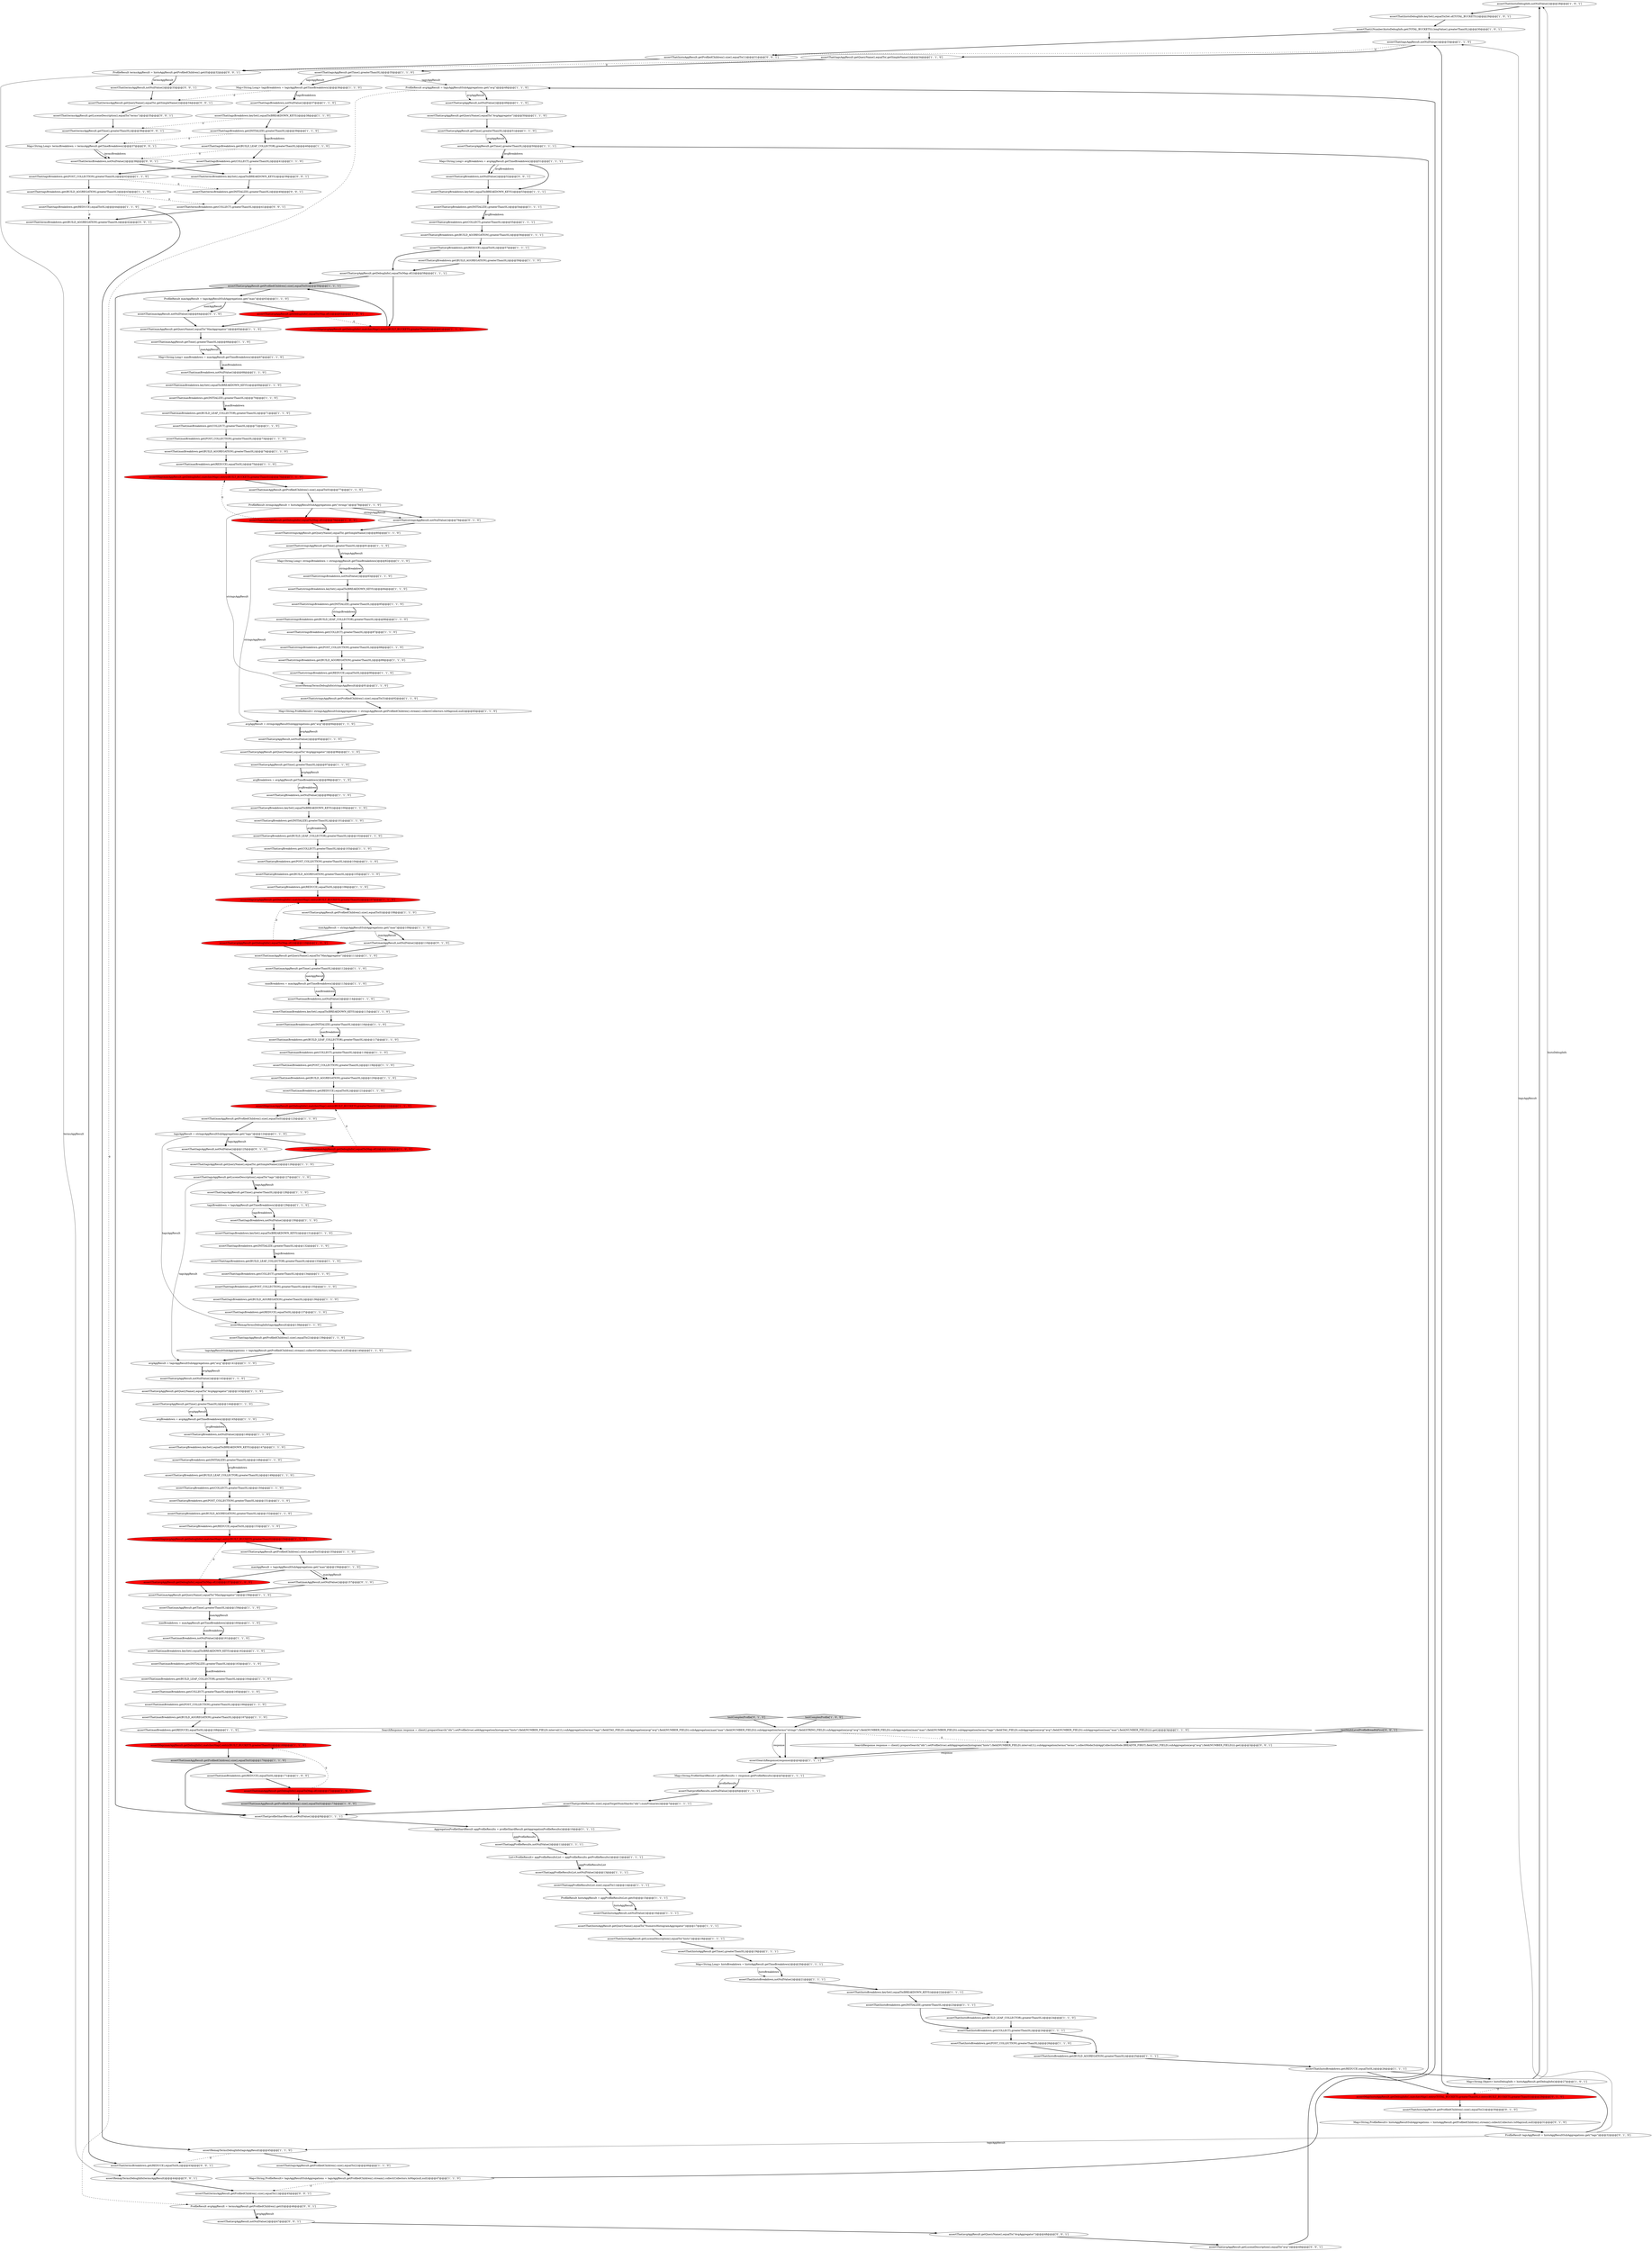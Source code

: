 digraph {
74 [style = filled, label = "assertThat(histoDebugInfo,notNullValue())@@@28@@@['1', '0', '1']", fillcolor = white, shape = ellipse image = "AAA0AAABBB1BBB"];
190 [style = filled, label = "assertThat(termsBreakdown.get(COLLECT),greaterThan(0L))@@@41@@@['0', '0', '1']", fillcolor = white, shape = ellipse image = "AAA0AAABBB3BBB"];
179 [style = filled, label = "assertThat(stringsAggResult,notNullValue())@@@79@@@['0', '1', '0']", fillcolor = white, shape = ellipse image = "AAA0AAABBB2BBB"];
167 [style = filled, label = "assertThat(maxBreakdown.keySet(),equalTo(BREAKDOWN_KEYS))@@@115@@@['1', '1', '0']", fillcolor = white, shape = ellipse image = "AAA0AAABBB1BBB"];
46 [style = filled, label = "assertThat(avgBreakdown.get(BUILD_LEAF_COLLECTOR),greaterThan(0L))@@@102@@@['1', '1', '0']", fillcolor = white, shape = ellipse image = "AAA0AAABBB1BBB"];
41 [style = filled, label = "assertThat(tagsBreakdown.get(REDUCE),equalTo(0L))@@@44@@@['1', '1', '0']", fillcolor = white, shape = ellipse image = "AAA0AAABBB1BBB"];
201 [style = filled, label = "assertThat(avgAggResult,notNullValue())@@@47@@@['0', '0', '1']", fillcolor = white, shape = ellipse image = "AAA0AAABBB3BBB"];
134 [style = filled, label = "assertThat(avgAggResult.getQueryName(),equalTo(\"AvgAggregator\"))@@@96@@@['1', '1', '0']", fillcolor = white, shape = ellipse image = "AAA0AAABBB1BBB"];
144 [style = filled, label = "assertThat(profileResults,notNullValue())@@@6@@@['1', '1', '1']", fillcolor = white, shape = ellipse image = "AAA0AAABBB1BBB"];
80 [style = filled, label = "assertThat(maxBreakdown.get(BUILD_AGGREGATION),greaterThan(0L))@@@167@@@['1', '1', '0']", fillcolor = white, shape = ellipse image = "AAA0AAABBB1BBB"];
118 [style = filled, label = "assertThat(avgBreakdown.get(BUILD_LEAF_COLLECTOR),greaterThan(0L))@@@149@@@['1', '1', '0']", fillcolor = white, shape = ellipse image = "AAA0AAABBB1BBB"];
19 [style = filled, label = "assertThat(avgBreakdown.keySet(),equalTo(BREAKDOWN_KEYS))@@@147@@@['1', '1', '0']", fillcolor = white, shape = ellipse image = "AAA0AAABBB1BBB"];
104 [style = filled, label = "assertThat(avgAggResult.getDebugInfo(),equalTo(Map.of()))@@@157@@@['1', '0', '0']", fillcolor = red, shape = ellipse image = "AAA1AAABBB1BBB"];
189 [style = filled, label = "Map<String,Long> termsBreakdown = termsAggResult.getTimeBreakdown()@@@37@@@['0', '0', '1']", fillcolor = white, shape = ellipse image = "AAA0AAABBB3BBB"];
81 [style = filled, label = "assertThat(avgBreakdown.get(POST_COLLECTION),greaterThan(0L))@@@151@@@['1', '1', '0']", fillcolor = white, shape = ellipse image = "AAA0AAABBB1BBB"];
21 [style = filled, label = "assertThat(profileShardResult,notNullValue())@@@9@@@['1', '1', '1']", fillcolor = white, shape = ellipse image = "AAA0AAABBB1BBB"];
63 [style = filled, label = "assertMap(avgAggResult.getDebugInfo(),matchesMap().entry(BUILT_BUCKETS,greaterThan(0)))@@@107@@@['1', '1', '0']", fillcolor = red, shape = ellipse image = "AAA1AAABBB1BBB"];
145 [style = filled, label = "assertThat(maxAggResult.getDebugInfo(),equalTo(Map.of()))@@@125@@@['1', '0', '0']", fillcolor = red, shape = ellipse image = "AAA1AAABBB1BBB"];
159 [style = filled, label = "assertThat(profileResults.size(),equalTo(getNumShards(\"idx\").numPrimaries))@@@7@@@['1', '1', '1']", fillcolor = white, shape = ellipse image = "AAA0AAABBB1BBB"];
8 [style = filled, label = "assertThat(maxAggResult.getTime(),greaterThan(0L))@@@112@@@['1', '1', '0']", fillcolor = white, shape = ellipse image = "AAA0AAABBB1BBB"];
163 [style = filled, label = "maxBreakdown = maxAggResult.getTimeBreakdown()@@@113@@@['1', '1', '0']", fillcolor = white, shape = ellipse image = "AAA0AAABBB1BBB"];
180 [style = filled, label = "testComplexProfile['0', '1', '0']", fillcolor = lightgray, shape = diamond image = "AAA0AAABBB2BBB"];
48 [style = filled, label = "assertThat(histoBreakdown.get(REDUCE),equalTo(0L))@@@26@@@['1', '1', '1']", fillcolor = white, shape = ellipse image = "AAA0AAABBB1BBB"];
95 [style = filled, label = "avgAggResult = tagsAggResultSubAggregations.get(\"avg\")@@@141@@@['1', '1', '0']", fillcolor = white, shape = ellipse image = "AAA0AAABBB1BBB"];
53 [style = filled, label = "assertThat(maxBreakdown,notNullValue())@@@68@@@['1', '1', '0']", fillcolor = white, shape = ellipse image = "AAA0AAABBB1BBB"];
194 [style = filled, label = "assertThat(termsAggResult,notNullValue())@@@33@@@['0', '0', '1']", fillcolor = white, shape = ellipse image = "AAA0AAABBB3BBB"];
100 [style = filled, label = "assertThat(histoBreakdown.get(BUILD_LEAF_COLLECTOR),greaterThan(0L))@@@24@@@['1', '1', '0']", fillcolor = white, shape = ellipse image = "AAA0AAABBB1BBB"];
56 [style = filled, label = "assertThat(avgAggResult.getDebugInfo(),equalTo(Map.of()))@@@64@@@['1', '0', '0']", fillcolor = red, shape = ellipse image = "AAA1AAABBB1BBB"];
156 [style = filled, label = "assertThat(tagsBreakdown.keySet(),equalTo(BREAKDOWN_KEYS))@@@131@@@['1', '1', '0']", fillcolor = white, shape = ellipse image = "AAA0AAABBB1BBB"];
16 [style = filled, label = "assertThat(maxBreakdown.get(INITIALIZE),greaterThan(0L))@@@163@@@['1', '1', '0']", fillcolor = white, shape = ellipse image = "AAA0AAABBB1BBB"];
127 [style = filled, label = "assertThat(stringsBreakdown.get(BUILD_LEAF_COLLECTOR),greaterThan(0L))@@@86@@@['1', '1', '0']", fillcolor = white, shape = ellipse image = "AAA0AAABBB1BBB"];
57 [style = filled, label = "assertThat(tagsBreakdown.get(BUILD_LEAF_COLLECTOR),greaterThan(0L))@@@40@@@['1', '1', '0']", fillcolor = white, shape = ellipse image = "AAA0AAABBB1BBB"];
153 [style = filled, label = "assertThat(avgBreakdown.get(REDUCE),equalTo(0L))@@@153@@@['1', '1', '0']", fillcolor = white, shape = ellipse image = "AAA0AAABBB1BBB"];
90 [style = filled, label = "assertThat(avgBreakdown.get(BUILD_AGGREGATION),greaterThan(0L))@@@152@@@['1', '1', '0']", fillcolor = white, shape = ellipse image = "AAA0AAABBB1BBB"];
31 [style = filled, label = "assertThat(tagsBreakdown.get(BUILD_LEAF_COLLECTOR),greaterThan(0L))@@@133@@@['1', '1', '0']", fillcolor = white, shape = ellipse image = "AAA0AAABBB1BBB"];
115 [style = filled, label = "assertThat(tagsAggResult.getProfiledChildren().size(),equalTo(2))@@@139@@@['1', '1', '0']", fillcolor = white, shape = ellipse image = "AAA0AAABBB1BBB"];
141 [style = filled, label = "assertThat(maxAggResult.getProfiledChildren().size(),equalTo(0))@@@123@@@['1', '1', '0']", fillcolor = white, shape = ellipse image = "AAA0AAABBB1BBB"];
162 [style = filled, label = "SearchResponse response = client().prepareSearch(\"idx\").setProfile(true).addAggregation(histogram(\"histo\").field(NUMBER_FIELD).interval(1L).subAggregation(terms(\"tags\").field(TAG_FIELD).subAggregation(avg(\"avg\").field(NUMBER_FIELD)).subAggregation(max(\"max\").field(NUMBER_FIELD))).subAggregation(terms(\"strings\").field(STRING_FIELD).subAggregation(avg(\"avg\").field(NUMBER_FIELD)).subAggregation(max(\"max\").field(NUMBER_FIELD)).subAggregation(terms(\"tags\").field(TAG_FIELD).subAggregation(avg(\"avg\").field(NUMBER_FIELD)).subAggregation(max(\"max\").field(NUMBER_FIELD))))).get()@@@3@@@['1', '1', '0']", fillcolor = white, shape = ellipse image = "AAA0AAABBB1BBB"];
128 [style = filled, label = "ProfileResult histoAggResult = aggProfileResultsList.get(0)@@@15@@@['1', '1', '1']", fillcolor = white, shape = ellipse image = "AAA0AAABBB1BBB"];
108 [style = filled, label = "assertThat(histoBreakdown.get(BUILD_AGGREGATION),greaterThan(0L))@@@25@@@['1', '1', '1']", fillcolor = white, shape = ellipse image = "AAA0AAABBB1BBB"];
76 [style = filled, label = "assertThat(maxBreakdown.keySet(),equalTo(BREAKDOWN_KEYS))@@@162@@@['1', '1', '0']", fillcolor = white, shape = ellipse image = "AAA0AAABBB1BBB"];
138 [style = filled, label = "assertThat(maxBreakdown.get(INITIALIZE),greaterThan(0L))@@@70@@@['1', '1', '0']", fillcolor = white, shape = ellipse image = "AAA0AAABBB1BBB"];
169 [style = filled, label = "Map<String,Long> stringsBreakdown = stringsAggResult.getTimeBreakdown()@@@82@@@['1', '1', '0']", fillcolor = white, shape = ellipse image = "AAA0AAABBB1BBB"];
67 [style = filled, label = "assertThat(stringsBreakdown.keySet(),equalTo(BREAKDOWN_KEYS))@@@84@@@['1', '1', '0']", fillcolor = white, shape = ellipse image = "AAA0AAABBB1BBB"];
89 [style = filled, label = "ProfileResult avgAggResult = tagsAggResultSubAggregations.get(\"avg\")@@@48@@@['1', '1', '0']", fillcolor = white, shape = ellipse image = "AAA0AAABBB1BBB"];
177 [style = filled, label = "assertThat(tagsAggResult,notNullValue())@@@125@@@['0', '1', '0']", fillcolor = white, shape = ellipse image = "AAA0AAABBB2BBB"];
13 [style = filled, label = "Map<String,Object> histoDebugInfo = histoAggResult.getDebugInfo()@@@27@@@['1', '0', '1']", fillcolor = white, shape = ellipse image = "AAA0AAABBB1BBB"];
5 [style = filled, label = "assertThat(histoBreakdown.keySet(),equalTo(BREAKDOWN_KEYS))@@@22@@@['1', '1', '1']", fillcolor = white, shape = ellipse image = "AAA0AAABBB1BBB"];
72 [style = filled, label = "Map<String,Long> histoBreakdown = histoAggResult.getTimeBreakdown()@@@20@@@['1', '1', '1']", fillcolor = white, shape = ellipse image = "AAA0AAABBB1BBB"];
148 [style = filled, label = "assertThat(tagsBreakdown.get(POST_COLLECTION),greaterThan(0L))@@@42@@@['1', '1', '0']", fillcolor = white, shape = ellipse image = "AAA0AAABBB1BBB"];
84 [style = filled, label = "assertThat(avgBreakdown.get(REDUCE),equalTo(0L))@@@106@@@['1', '1', '0']", fillcolor = white, shape = ellipse image = "AAA0AAABBB1BBB"];
0 [style = filled, label = "assertThat(maxAggResult.getProfiledChildren().size(),equalTo(0))@@@77@@@['1', '1', '0']", fillcolor = white, shape = ellipse image = "AAA0AAABBB1BBB"];
29 [style = filled, label = "assertMap(maxAggResult.getDebugInfo(),matchesMap().entry(BUILT_BUCKETS,greaterThan(0)))@@@122@@@['1', '1', '0']", fillcolor = red, shape = ellipse image = "AAA1AAABBB1BBB"];
15 [style = filled, label = "assertThat(tagsBreakdown.get(POST_COLLECTION),greaterThan(0L))@@@135@@@['1', '1', '0']", fillcolor = white, shape = ellipse image = "AAA0AAABBB1BBB"];
196 [style = filled, label = "assertThat(termsBreakdown.get(INITIALIZE),greaterThan(0L))@@@40@@@['0', '0', '1']", fillcolor = white, shape = ellipse image = "AAA0AAABBB3BBB"];
158 [style = filled, label = "assertThat(maxBreakdown.get(BUILD_LEAF_COLLECTOR),greaterThan(0L))@@@117@@@['1', '1', '0']", fillcolor = white, shape = ellipse image = "AAA0AAABBB1BBB"];
121 [style = filled, label = "assertThat(avgAggResult,notNullValue())@@@49@@@['1', '1', '0']", fillcolor = white, shape = ellipse image = "AAA0AAABBB1BBB"];
182 [style = filled, label = "assertThat(termsAggResult.getQueryName(),equalTo(.getSimpleName()))@@@34@@@['0', '0', '1']", fillcolor = white, shape = ellipse image = "AAA0AAABBB3BBB"];
17 [style = filled, label = "Map<String,ProfileResult> tagsAggResultSubAggregations = tagsAggResult.getProfiledChildren().stream().collect(Collectors.toMap(null,null))@@@47@@@['1', '1', '0']", fillcolor = white, shape = ellipse image = "AAA0AAABBB1BBB"];
18 [style = filled, label = "assertThat(tagsBreakdown.get(REDUCE),equalTo(0L))@@@137@@@['1', '1', '0']", fillcolor = white, shape = ellipse image = "AAA0AAABBB1BBB"];
34 [style = filled, label = "assertThat(tagsAggResult.getTime(),greaterThan(0L))@@@35@@@['1', '1', '0']", fillcolor = white, shape = ellipse image = "AAA0AAABBB1BBB"];
112 [style = filled, label = "assertThat(avgAggResult.getProfiledChildren().size(),equalTo(0))@@@155@@@['1', '1', '0']", fillcolor = white, shape = ellipse image = "AAA0AAABBB1BBB"];
142 [style = filled, label = "assertThat(histoAggResult,notNullValue())@@@16@@@['1', '1', '1']", fillcolor = white, shape = ellipse image = "AAA0AAABBB1BBB"];
161 [style = filled, label = "assertThat(maxBreakdown.get(REDUCE),equalTo(0L))@@@121@@@['1', '1', '0']", fillcolor = white, shape = ellipse image = "AAA0AAABBB1BBB"];
119 [style = filled, label = "assertThat(avgAggResult,notNullValue())@@@142@@@['1', '1', '0']", fillcolor = white, shape = ellipse image = "AAA0AAABBB1BBB"];
22 [style = filled, label = "assertThat(avgBreakdown,notNullValue())@@@146@@@['1', '1', '0']", fillcolor = white, shape = ellipse image = "AAA0AAABBB1BBB"];
88 [style = filled, label = "assertThat(histoAggResult.getQueryName(),equalTo(\"NumericHistogramAggregator\"))@@@17@@@['1', '1', '1']", fillcolor = white, shape = ellipse image = "AAA0AAABBB1BBB"];
39 [style = filled, label = "Map<String,Long> avgBreakdown = avgAggResult.getTimeBreakdown()@@@51@@@['1', '1', '1']", fillcolor = white, shape = ellipse image = "AAA0AAABBB1BBB"];
91 [style = filled, label = "assertThat(aggProfileResultsList,notNullValue())@@@13@@@['1', '1', '1']", fillcolor = white, shape = ellipse image = "AAA0AAABBB1BBB"];
129 [style = filled, label = "assertThat(tagsAggResult.getQueryName(),equalTo(.getSimpleName()))@@@126@@@['1', '1', '0']", fillcolor = white, shape = ellipse image = "AAA0AAABBB1BBB"];
132 [style = filled, label = "AggregationProfileShardResult aggProfileResults = profileShardResult.getAggregationProfileResults()@@@10@@@['1', '1', '1']", fillcolor = white, shape = ellipse image = "AAA0AAABBB1BBB"];
45 [style = filled, label = "assertThat(avgAggResult.getQueryName(),equalTo(\"AvgAggregator\"))@@@50@@@['1', '1', '0']", fillcolor = white, shape = ellipse image = "AAA0AAABBB1BBB"];
44 [style = filled, label = "assertThat(maxBreakdown,notNullValue())@@@161@@@['1', '1', '0']", fillcolor = white, shape = ellipse image = "AAA0AAABBB1BBB"];
165 [style = filled, label = "assertThat(maxBreakdown.get(POST_COLLECTION),greaterThan(0L))@@@166@@@['1', '1', '0']", fillcolor = white, shape = ellipse image = "AAA0AAABBB1BBB"];
98 [style = filled, label = "assertThat(stringsBreakdown.get(COLLECT),greaterThan(0L))@@@87@@@['1', '1', '0']", fillcolor = white, shape = ellipse image = "AAA0AAABBB1BBB"];
86 [style = filled, label = "assertThat(maxBreakdown,notNullValue())@@@114@@@['1', '1', '0']", fillcolor = white, shape = ellipse image = "AAA0AAABBB1BBB"];
69 [style = filled, label = "assertThat(maxBreakdown.get(COLLECT),greaterThan(0L))@@@118@@@['1', '1', '0']", fillcolor = white, shape = ellipse image = "AAA0AAABBB1BBB"];
75 [style = filled, label = "assertThat(maxBreakdown.keySet(),equalTo(BREAKDOWN_KEYS))@@@69@@@['1', '1', '0']", fillcolor = white, shape = ellipse image = "AAA0AAABBB1BBB"];
58 [style = filled, label = "ProfileResult stringsAggResult = histoAggResultSubAggregations.get(\"strings\")@@@78@@@['1', '1', '0']", fillcolor = white, shape = ellipse image = "AAA0AAABBB1BBB"];
110 [style = filled, label = "assertThat(avgBreakdown.get(COLLECT),greaterThan(0L))@@@55@@@['1', '1', '1']", fillcolor = white, shape = ellipse image = "AAA0AAABBB1BBB"];
157 [style = filled, label = "assertThat(stringsBreakdown,notNullValue())@@@83@@@['1', '1', '0']", fillcolor = white, shape = ellipse image = "AAA0AAABBB1BBB"];
12 [style = filled, label = "assertThat(maxBreakdown.get(INITIALIZE),greaterThan(0L))@@@116@@@['1', '1', '0']", fillcolor = white, shape = ellipse image = "AAA0AAABBB1BBB"];
14 [style = filled, label = "assertThat(avgAggResult.getProfiledChildren().size(),equalTo(0))@@@59@@@['1', '1', '1']", fillcolor = lightgray, shape = ellipse image = "AAA0AAABBB1BBB"];
107 [style = filled, label = "assertThat(tagsBreakdown,notNullValue())@@@37@@@['1', '1', '0']", fillcolor = white, shape = ellipse image = "AAA0AAABBB1BBB"];
96 [style = filled, label = "assertThat(avgAggResult.getTime(),greaterThan(0L))@@@144@@@['1', '1', '0']", fillcolor = white, shape = ellipse image = "AAA0AAABBB1BBB"];
170 [style = filled, label = "assertThat(avgBreakdown.get(INITIALIZE),greaterThan(0L))@@@148@@@['1', '1', '0']", fillcolor = white, shape = ellipse image = "AAA0AAABBB1BBB"];
126 [style = filled, label = "assertMap(maxAggResult.getDebugInfo(),matchesMap().entry(BUILT_BUCKETS,greaterThan(0)))@@@76@@@['1', '1', '0']", fillcolor = red, shape = ellipse image = "AAA1AAABBB1BBB"];
137 [style = filled, label = "assertThat(tagsBreakdown.get(COLLECT),greaterThan(0L))@@@41@@@['1', '1', '0']", fillcolor = white, shape = ellipse image = "AAA0AAABBB1BBB"];
181 [style = filled, label = "assertThat(avgBreakdown,notNullValue())@@@52@@@['0', '0', '1']", fillcolor = white, shape = ellipse image = "AAA0AAABBB3BBB"];
150 [style = filled, label = "assertThat(maxAggResult.getDebugInfo(),equalTo(Map.of()))@@@79@@@['1', '0', '0']", fillcolor = red, shape = ellipse image = "AAA1AAABBB1BBB"];
188 [style = filled, label = "assertThat(termsBreakdown.get(BUILD_AGGREGATION),greaterThan(0L))@@@42@@@['0', '0', '1']", fillcolor = white, shape = ellipse image = "AAA0AAABBB3BBB"];
60 [style = filled, label = "assertThat(aggProfileResults,notNullValue())@@@11@@@['1', '1', '1']", fillcolor = white, shape = ellipse image = "AAA0AAABBB1BBB"];
131 [style = filled, label = "assertThat(stringsAggResult.getQueryName(),equalTo(.getSimpleName()))@@@80@@@['1', '1', '0']", fillcolor = white, shape = ellipse image = "AAA0AAABBB1BBB"];
178 [style = filled, label = "assertMap(histoAggResult.getDebugInfo(),matchesMap().entry(TOTAL_BUCKETS,greaterThan(0L)).entry(BUILT_BUCKETS,greaterThan(0)))@@@29@@@['0', '1', '0']", fillcolor = red, shape = ellipse image = "AAA1AAABBB2BBB"];
40 [style = filled, label = "avgBreakdown = avgAggResult.getTimeBreakdown()@@@98@@@['1', '1', '0']", fillcolor = white, shape = ellipse image = "AAA0AAABBB1BBB"];
183 [style = filled, label = "assertThat(termsAggResult.getTime(),greaterThan(0L))@@@36@@@['0', '0', '1']", fillcolor = white, shape = ellipse image = "AAA0AAABBB3BBB"];
187 [style = filled, label = "assertThat(avgAggResult.getQueryName(),equalTo(\"AvgAggregator\"))@@@48@@@['0', '0', '1']", fillcolor = white, shape = ellipse image = "AAA0AAABBB3BBB"];
173 [style = filled, label = "ProfileResult tagsAggResult = histoAggResultSubAggregations.get(\"tags\")@@@32@@@['0', '1', '0']", fillcolor = white, shape = ellipse image = "AAA0AAABBB2BBB"];
55 [style = filled, label = "assertThat(maxBreakdown.get(COLLECT),greaterThan(0L))@@@165@@@['1', '1', '0']", fillcolor = white, shape = ellipse image = "AAA0AAABBB1BBB"];
54 [style = filled, label = "assertThat(maxBreakdown.get(REDUCE),equalTo(0L))@@@168@@@['1', '1', '0']", fillcolor = white, shape = ellipse image = "AAA0AAABBB1BBB"];
149 [style = filled, label = "assertThat(avgBreakdown.get(BUILD_AGGREGATION),greaterThan(0L))@@@59@@@['1', '1', '0']", fillcolor = white, shape = ellipse image = "AAA0AAABBB1BBB"];
35 [style = filled, label = "tagsBreakdown = tagsAggResult.getTimeBreakdown()@@@129@@@['1', '1', '0']", fillcolor = white, shape = ellipse image = "AAA0AAABBB1BBB"];
120 [style = filled, label = "assertThat(avgBreakdown.get(INITIALIZE),greaterThan(0L))@@@54@@@['1', '1', '1']", fillcolor = white, shape = ellipse image = "AAA0AAABBB1BBB"];
49 [style = filled, label = "maxAggResult = stringsAggResultSubAggregations.get(\"max\")@@@109@@@['1', '1', '0']", fillcolor = white, shape = ellipse image = "AAA0AAABBB1BBB"];
61 [style = filled, label = "assertThat(tagsAggResult,notNullValue())@@@33@@@['1', '1', '0']", fillcolor = white, shape = ellipse image = "AAA0AAABBB1BBB"];
82 [style = filled, label = "assertThat(avgBreakdown.keySet(),equalTo(BREAKDOWN_KEYS))@@@100@@@['1', '1', '0']", fillcolor = white, shape = ellipse image = "AAA0AAABBB1BBB"];
135 [style = filled, label = "assertThat(tagsBreakdown.get(INITIALIZE),greaterThan(0L))@@@39@@@['1', '1', '0']", fillcolor = white, shape = ellipse image = "AAA0AAABBB1BBB"];
65 [style = filled, label = "avgBreakdown = avgAggResult.getTimeBreakdown()@@@145@@@['1', '1', '0']", fillcolor = white, shape = ellipse image = "AAA0AAABBB1BBB"];
160 [style = filled, label = "assertThat(tagsBreakdown.get(BUILD_AGGREGATION),greaterThan(0L))@@@136@@@['1', '1', '0']", fillcolor = white, shape = ellipse image = "AAA0AAABBB1BBB"];
7 [style = filled, label = "assertThat(maxAggResult.getProfiledChildren().size(),equalTo(0))@@@173@@@['1', '0', '0']", fillcolor = lightgray, shape = ellipse image = "AAA0AAABBB1BBB"];
114 [style = filled, label = "assertRemapTermsDebugInfo(stringsAggResult)@@@91@@@['1', '1', '0']", fillcolor = white, shape = ellipse image = "AAA0AAABBB1BBB"];
125 [style = filled, label = "ProfileResult maxAggResult = tagsAggResultSubAggregations.get(\"max\")@@@63@@@['1', '1', '0']", fillcolor = white, shape = ellipse image = "AAA0AAABBB1BBB"];
43 [style = filled, label = "assertThat(maxBreakdown.get(BUILD_LEAF_COLLECTOR),greaterThan(0L))@@@71@@@['1', '1', '0']", fillcolor = white, shape = ellipse image = "AAA0AAABBB1BBB"];
94 [style = filled, label = "assertMap(maxAggResult.getDebugInfo(),matchesMap().entry(BUILT_BUCKETS,greaterThan(0)))@@@169@@@['1', '1', '0']", fillcolor = red, shape = ellipse image = "AAA1AAABBB1BBB"];
168 [style = filled, label = "assertThat(tagsAggResult.getLuceneDescription(),equalTo(\"tags\"))@@@127@@@['1', '1', '0']", fillcolor = white, shape = ellipse image = "AAA0AAABBB1BBB"];
198 [style = filled, label = "ProfileResult avgAggResult = termsAggResult.getProfiledChildren().get(0)@@@46@@@['0', '0', '1']", fillcolor = white, shape = ellipse image = "AAA0AAABBB3BBB"];
117 [style = filled, label = "assertThat(histoBreakdown,notNullValue())@@@21@@@['1', '1', '1']", fillcolor = white, shape = ellipse image = "AAA0AAABBB1BBB"];
4 [style = filled, label = "assertThat(aggProfileResultsList.size(),equalTo(1))@@@14@@@['1', '1', '1']", fillcolor = white, shape = ellipse image = "AAA0AAABBB1BBB"];
103 [style = filled, label = "assertThat(maxBreakdown.get(BUILD_AGGREGATION),greaterThan(0L))@@@74@@@['1', '1', '0']", fillcolor = white, shape = ellipse image = "AAA0AAABBB1BBB"];
133 [style = filled, label = "assertThat(maxBreakdown.get(COLLECT),greaterThan(0L))@@@72@@@['1', '1', '0']", fillcolor = white, shape = ellipse image = "AAA0AAABBB1BBB"];
155 [style = filled, label = "assertThat(maxAggResult.getDebugInfo(),equalTo(Map.of()))@@@172@@@['1', '0', '0']", fillcolor = red, shape = ellipse image = "AAA1AAABBB1BBB"];
186 [style = filled, label = "assertThat(termsAggResult.getProfiledChildren().size(),equalTo(1))@@@45@@@['0', '0', '1']", fillcolor = white, shape = ellipse image = "AAA0AAABBB3BBB"];
102 [style = filled, label = "assertThat(tagsAggResult.getQueryName(),equalTo(.getSimpleName()))@@@34@@@['1', '1', '0']", fillcolor = white, shape = ellipse image = "AAA0AAABBB1BBB"];
105 [style = filled, label = "assertThat(stringsAggResult.getProfiledChildren().size(),equalTo(3))@@@92@@@['1', '1', '0']", fillcolor = white, shape = ellipse image = "AAA0AAABBB1BBB"];
32 [style = filled, label = "assertThat(maxBreakdown.get(REDUCE),equalTo(0L))@@@171@@@['1', '0', '0']", fillcolor = white, shape = ellipse image = "AAA0AAABBB1BBB"];
171 [style = filled, label = "assertThat(maxAggResult,notNullValue())@@@64@@@['0', '1', '0']", fillcolor = white, shape = ellipse image = "AAA0AAABBB2BBB"];
184 [style = filled, label = "assertRemapTermsDebugInfo(termsAggResult)@@@44@@@['0', '0', '1']", fillcolor = white, shape = ellipse image = "AAA0AAABBB3BBB"];
175 [style = filled, label = "Map<String,ProfileResult> histoAggResultSubAggregations = histoAggResult.getProfiledChildren().stream().collect(Collectors.toMap(null,null))@@@31@@@['0', '1', '0']", fillcolor = white, shape = ellipse image = "AAA0AAABBB2BBB"];
166 [style = filled, label = "maxBreakdown = maxAggResult.getTimeBreakdown()@@@160@@@['1', '1', '0']", fillcolor = white, shape = ellipse image = "AAA0AAABBB1BBB"];
2 [style = filled, label = "assertThat(stringsBreakdown.get(BUILD_AGGREGATION),greaterThan(0L))@@@89@@@['1', '1', '0']", fillcolor = white, shape = ellipse image = "AAA0AAABBB1BBB"];
51 [style = filled, label = "assertThat(stringsBreakdown.get(INITIALIZE),greaterThan(0L))@@@85@@@['1', '1', '0']", fillcolor = white, shape = ellipse image = "AAA0AAABBB1BBB"];
116 [style = filled, label = "assertThat(maxBreakdown.get(POST_COLLECTION),greaterThan(0L))@@@119@@@['1', '1', '0']", fillcolor = white, shape = ellipse image = "AAA0AAABBB1BBB"];
185 [style = filled, label = "assertThat(termsBreakdown,notNullValue())@@@38@@@['0', '0', '1']", fillcolor = white, shape = ellipse image = "AAA0AAABBB3BBB"];
106 [style = filled, label = "assertThat(avgBreakdown.get(INITIALIZE),greaterThan(0L))@@@101@@@['1', '1', '0']", fillcolor = white, shape = ellipse image = "AAA0AAABBB1BBB"];
146 [style = filled, label = "assertThat(avgAggResult.getQueryName(),equalTo(\"AvgAggregator\"))@@@143@@@['1', '1', '0']", fillcolor = white, shape = ellipse image = "AAA0AAABBB1BBB"];
62 [style = filled, label = "tagsAggResult = stringsAggResultSubAggregations.get(\"tags\")@@@124@@@['1', '1', '0']", fillcolor = white, shape = ellipse image = "AAA0AAABBB1BBB"];
70 [style = filled, label = "maxAggResult = tagsAggResultSubAggregations.get(\"max\")@@@156@@@['1', '1', '0']", fillcolor = white, shape = ellipse image = "AAA0AAABBB1BBB"];
99 [style = filled, label = "tagsAggResultSubAggregations = tagsAggResult.getProfiledChildren().stream().collect(Collectors.toMap(null,null))@@@140@@@['1', '1', '0']", fillcolor = white, shape = ellipse image = "AAA0AAABBB1BBB"];
136 [style = filled, label = "assertThat(((Number)histoDebugInfo.get(TOTAL_BUCKETS)).longValue(),greaterThan(0L))@@@30@@@['1', '0', '1']", fillcolor = white, shape = ellipse image = "AAA0AAABBB1BBB"];
164 [style = filled, label = "assertThat(histoAggResult.getLuceneDescription(),equalTo(\"histo\"))@@@18@@@['1', '1', '1']", fillcolor = white, shape = ellipse image = "AAA0AAABBB1BBB"];
68 [style = filled, label = "assertThat(stringsBreakdown.get(REDUCE),equalTo(0L))@@@90@@@['1', '1', '0']", fillcolor = white, shape = ellipse image = "AAA0AAABBB1BBB"];
1 [style = filled, label = "assertThat(avgAggResult.getDebugInfo(),equalTo(Map.of()))@@@58@@@['1', '1', '1']", fillcolor = white, shape = ellipse image = "AAA0AAABBB1BBB"];
87 [style = filled, label = "assertThat(maxAggResult.getQueryName(),equalTo(\"MaxAggregator\"))@@@65@@@['1', '1', '0']", fillcolor = white, shape = ellipse image = "AAA0AAABBB1BBB"];
71 [style = filled, label = "assertThat(stringsAggResult.getTime(),greaterThan(0L))@@@81@@@['1', '1', '0']", fillcolor = white, shape = ellipse image = "AAA0AAABBB1BBB"];
143 [style = filled, label = "assertThat(histoAggResult.getTime(),greaterThan(0L))@@@19@@@['1', '1', '1']", fillcolor = white, shape = ellipse image = "AAA0AAABBB1BBB"];
122 [style = filled, label = "assertThat(avgBreakdown.keySet(),equalTo(BREAKDOWN_KEYS))@@@53@@@['1', '1', '1']", fillcolor = white, shape = ellipse image = "AAA0AAABBB1BBB"];
192 [style = filled, label = "SearchResponse response = client().prepareSearch(\"idx\").setProfile(true).addAggregation(histogram(\"histo\").field(NUMBER_FIELD).interval(1L).subAggregation(terms(\"terms\").collectMode(SubAggCollectionMode.BREADTH_FIRST).field(TAG_FIELD).subAggregation(avg(\"avg\").field(NUMBER_FIELD)))).get()@@@3@@@['0', '0', '1']", fillcolor = white, shape = ellipse image = "AAA0AAABBB3BBB"];
30 [style = filled, label = "assertThat(tagsBreakdown.get(BUILD_AGGREGATION),greaterThan(0L))@@@43@@@['1', '1', '0']", fillcolor = white, shape = ellipse image = "AAA0AAABBB1BBB"];
38 [style = filled, label = "assertThat(avgAggResult,notNullValue())@@@95@@@['1', '1', '0']", fillcolor = white, shape = ellipse image = "AAA0AAABBB1BBB"];
101 [style = filled, label = "assertThat(avgBreakdown.get(BUILD_AGGREGATION),greaterThan(0L))@@@56@@@['1', '1', '1']", fillcolor = white, shape = ellipse image = "AAA0AAABBB1BBB"];
191 [style = filled, label = "assertThat(histoAggResult.getProfiledChildren().size(),equalTo(1))@@@31@@@['0', '0', '1']", fillcolor = white, shape = ellipse image = "AAA0AAABBB3BBB"];
11 [style = filled, label = "assertThat(maxBreakdown.get(REDUCE),equalTo(0L))@@@75@@@['1', '1', '0']", fillcolor = white, shape = ellipse image = "AAA0AAABBB1BBB"];
139 [style = filled, label = "assertThat(maxBreakdown.get(BUILD_AGGREGATION),greaterThan(0L))@@@120@@@['1', '1', '0']", fillcolor = white, shape = ellipse image = "AAA0AAABBB1BBB"];
26 [style = filled, label = "assertThat(avgBreakdown.get(COLLECT),greaterThan(0L))@@@103@@@['1', '1', '0']", fillcolor = white, shape = ellipse image = "AAA0AAABBB1BBB"];
97 [style = filled, label = "assertThat(tagsAggResult.getProfiledChildren().size(),equalTo(2))@@@46@@@['1', '1', '0']", fillcolor = white, shape = ellipse image = "AAA0AAABBB1BBB"];
36 [style = filled, label = "assertThat(avgAggResult.getTime(),greaterThan(0L))@@@97@@@['1', '1', '0']", fillcolor = white, shape = ellipse image = "AAA0AAABBB1BBB"];
33 [style = filled, label = "assertThat(avgAggResult.getTime(),greaterThan(0L))@@@51@@@['1', '1', '0']", fillcolor = white, shape = ellipse image = "AAA0AAABBB1BBB"];
52 [style = filled, label = "avgAggResult = stringsAggResultSubAggregations.get(\"avg\")@@@94@@@['1', '1', '0']", fillcolor = white, shape = ellipse image = "AAA0AAABBB1BBB"];
172 [style = filled, label = "assertThat(histoAggResult.getProfiledChildren().size(),equalTo(2))@@@30@@@['0', '1', '0']", fillcolor = white, shape = ellipse image = "AAA0AAABBB2BBB"];
111 [style = filled, label = "assertThat(tagsBreakdown.get(COLLECT),greaterThan(0L))@@@134@@@['1', '1', '0']", fillcolor = white, shape = ellipse image = "AAA0AAABBB1BBB"];
151 [style = filled, label = "assertRemapTermsDebugInfo(tagsAggResult)@@@45@@@['1', '1', '0']", fillcolor = white, shape = ellipse image = "AAA0AAABBB1BBB"];
124 [style = filled, label = "List<ProfileResult> aggProfileResultsList = aggProfileResults.getProfileResults()@@@12@@@['1', '1', '1']", fillcolor = white, shape = ellipse image = "AAA0AAABBB1BBB"];
23 [style = filled, label = "assertThat(maxBreakdown.get(BUILD_LEAF_COLLECTOR),greaterThan(0L))@@@164@@@['1', '1', '0']", fillcolor = white, shape = ellipse image = "AAA0AAABBB1BBB"];
3 [style = filled, label = "assertThat(histoBreakdown.get(POST_COLLECTION),greaterThan(0L))@@@26@@@['1', '1', '0']", fillcolor = white, shape = ellipse image = "AAA0AAABBB1BBB"];
123 [style = filled, label = "assertThat(tagsBreakdown.keySet(),equalTo(BREAKDOWN_KEYS))@@@38@@@['1', '1', '0']", fillcolor = white, shape = ellipse image = "AAA0AAABBB1BBB"];
193 [style = filled, label = "assertThat(termsBreakdown.get(REDUCE),equalTo(0L))@@@43@@@['0', '0', '1']", fillcolor = white, shape = ellipse image = "AAA0AAABBB3BBB"];
59 [style = filled, label = "assertThat(stringsBreakdown.get(POST_COLLECTION),greaterThan(0L))@@@88@@@['1', '1', '0']", fillcolor = white, shape = ellipse image = "AAA0AAABBB1BBB"];
93 [style = filled, label = "assertMap(avgAggResult.getDebugInfo(),matchesMap().entry(BUILT_BUCKETS,greaterThan(0)))@@@61@@@['1', '1', '0']", fillcolor = red, shape = ellipse image = "AAA1AAABBB1BBB"];
50 [style = filled, label = "assertThat(tagsAggResult.getTime(),greaterThan(0L))@@@128@@@['1', '1', '0']", fillcolor = white, shape = ellipse image = "AAA0AAABBB1BBB"];
85 [style = filled, label = "assertThat(avgAggResult.getProfiledChildren().size(),equalTo(0))@@@108@@@['1', '1', '0']", fillcolor = white, shape = ellipse image = "AAA0AAABBB1BBB"];
176 [style = filled, label = "assertThat(maxAggResult,notNullValue())@@@157@@@['0', '1', '0']", fillcolor = white, shape = ellipse image = "AAA0AAABBB2BBB"];
20 [style = filled, label = "assertThat(maxAggResult.getTime(),greaterThan(0L))@@@159@@@['1', '1', '0']", fillcolor = white, shape = ellipse image = "AAA0AAABBB1BBB"];
27 [style = filled, label = "assertThat(avgBreakdown.get(COLLECT),greaterThan(0L))@@@150@@@['1', '1', '0']", fillcolor = white, shape = ellipse image = "AAA0AAABBB1BBB"];
24 [style = filled, label = "assertThat(maxAggResult.getQueryName(),equalTo(\"MaxAggregator\"))@@@111@@@['1', '1', '0']", fillcolor = white, shape = ellipse image = "AAA0AAABBB1BBB"];
78 [style = filled, label = "assertThat(maxAggResult.getQueryName(),equalTo(\"MaxAggregator\"))@@@158@@@['1', '1', '0']", fillcolor = white, shape = ellipse image = "AAA0AAABBB1BBB"];
28 [style = filled, label = "Map<String,Long> maxBreakdown = maxAggResult.getTimeBreakdown()@@@67@@@['1', '1', '0']", fillcolor = white, shape = ellipse image = "AAA0AAABBB1BBB"];
37 [style = filled, label = "assertThat(tagsBreakdown,notNullValue())@@@130@@@['1', '1', '0']", fillcolor = white, shape = ellipse image = "AAA0AAABBB1BBB"];
9 [style = filled, label = "Map<String,ProfileShardResult> profileResults = response.getProfileResults()@@@5@@@['1', '1', '1']", fillcolor = white, shape = ellipse image = "AAA0AAABBB1BBB"];
195 [style = filled, label = "assertThat(termsAggResult.getLuceneDescription(),equalTo(\"terms\"))@@@35@@@['0', '0', '1']", fillcolor = white, shape = ellipse image = "AAA0AAABBB3BBB"];
147 [style = filled, label = "testComplexProfile['1', '0', '0']", fillcolor = lightgray, shape = diamond image = "AAA0AAABBB1BBB"];
113 [style = filled, label = "assertThat(avgBreakdown.get(REDUCE),equalTo(0L))@@@57@@@['1', '1', '1']", fillcolor = white, shape = ellipse image = "AAA0AAABBB1BBB"];
202 [style = filled, label = "ProfileResult termsAggResult = histoAggResult.getProfiledChildren().get(0)@@@32@@@['0', '0', '1']", fillcolor = white, shape = ellipse image = "AAA0AAABBB3BBB"];
83 [style = filled, label = "assertThat(avgBreakdown.get(BUILD_AGGREGATION),greaterThan(0L))@@@105@@@['1', '1', '0']", fillcolor = white, shape = ellipse image = "AAA0AAABBB1BBB"];
73 [style = filled, label = "assertRemapTermsDebugInfo(tagsAggResult)@@@138@@@['1', '1', '0']", fillcolor = white, shape = ellipse image = "AAA0AAABBB1BBB"];
47 [style = filled, label = "assertThat(histoBreakdown.get(COLLECT),greaterThan(0L))@@@24@@@['1', '1', '1']", fillcolor = white, shape = ellipse image = "AAA0AAABBB1BBB"];
140 [style = filled, label = "assertThat(histoDebugInfo.keySet(),equalTo(Set.of(TOTAL_BUCKETS)))@@@29@@@['1', '0', '1']", fillcolor = white, shape = ellipse image = "AAA0AAABBB1BBB"];
64 [style = filled, label = "assertThat(maxAggResult.getTime(),greaterThan(0L))@@@66@@@['1', '1', '0']", fillcolor = white, shape = ellipse image = "AAA0AAABBB1BBB"];
92 [style = filled, label = "assertThat(histoBreakdown.get(INITIALIZE),greaterThan(0L))@@@23@@@['1', '1', '1']", fillcolor = white, shape = ellipse image = "AAA0AAABBB1BBB"];
66 [style = filled, label = "assertMap(avgAggResult.getDebugInfo(),matchesMap().entry(BUILT_BUCKETS,greaterThan(0)))@@@154@@@['1', '1', '0']", fillcolor = red, shape = ellipse image = "AAA1AAABBB1BBB"];
42 [style = filled, label = "assertThat(avgBreakdown,notNullValue())@@@99@@@['1', '1', '0']", fillcolor = white, shape = ellipse image = "AAA0AAABBB1BBB"];
109 [style = filled, label = "assertSearchResponse(response)@@@4@@@['1', '1', '1']", fillcolor = white, shape = ellipse image = "AAA0AAABBB1BBB"];
200 [style = filled, label = "assertThat(termsBreakdown.keySet(),equalTo(BREAKDOWN_KEYS))@@@39@@@['0', '0', '1']", fillcolor = white, shape = ellipse image = "AAA0AAABBB3BBB"];
154 [style = filled, label = "assertThat(maxBreakdown.get(POST_COLLECTION),greaterThan(0L))@@@73@@@['1', '1', '0']", fillcolor = white, shape = ellipse image = "AAA0AAABBB1BBB"];
199 [style = filled, label = "assertThat(avgAggResult.getLuceneDescription(),equalTo(\"avg\"))@@@49@@@['0', '0', '1']", fillcolor = white, shape = ellipse image = "AAA0AAABBB3BBB"];
130 [style = filled, label = "assertThat(avgBreakdown.get(POST_COLLECTION),greaterThan(0L))@@@104@@@['1', '1', '0']", fillcolor = white, shape = ellipse image = "AAA0AAABBB1BBB"];
10 [style = filled, label = "Map<String,ProfileResult> stringsAggResultSubAggregations = stringsAggResult.getProfiledChildren().stream().collect(Collectors.toMap(null,null))@@@93@@@['1', '1', '0']", fillcolor = white, shape = ellipse image = "AAA0AAABBB1BBB"];
77 [style = filled, label = "assertThat(maxAggResult.getProfiledChildren().size(),equalTo(0))@@@170@@@['1', '1', '0']", fillcolor = lightgray, shape = ellipse image = "AAA0AAABBB1BBB"];
197 [style = filled, label = "testMultiLevelProfileBreadthFirst['0', '0', '1']", fillcolor = lightgray, shape = diamond image = "AAA0AAABBB3BBB"];
25 [style = filled, label = "assertThat(tagsBreakdown.get(INITIALIZE),greaterThan(0L))@@@132@@@['1', '1', '0']", fillcolor = white, shape = ellipse image = "AAA0AAABBB1BBB"];
6 [style = filled, label = "Map<String,Long> tagsBreakdown = tagsAggResult.getTimeBreakdown()@@@36@@@['1', '1', '0']", fillcolor = white, shape = ellipse image = "AAA0AAABBB1BBB"];
79 [style = filled, label = "assertThat(avgAggResult.getDebugInfo(),equalTo(Map.of()))@@@110@@@['1', '0', '0']", fillcolor = red, shape = ellipse image = "AAA1AAABBB1BBB"];
152 [style = filled, label = "assertThat(avgAggResult.getTime(),greaterThan(0L))@@@50@@@['1', '1', '1']", fillcolor = white, shape = ellipse image = "AAA0AAABBB1BBB"];
174 [style = filled, label = "assertThat(maxAggResult,notNullValue())@@@110@@@['0', '1', '0']", fillcolor = white, shape = ellipse image = "AAA0AAABBB2BBB"];
85->49 [style = bold, label=""];
201->187 [style = bold, label=""];
19->170 [style = bold, label=""];
162->109 [style = bold, label=""];
83->84 [style = bold, label=""];
181->122 [style = bold, label=""];
27->81 [style = bold, label=""];
163->86 [style = solid, label="maxBreakdown"];
39->181 [style = bold, label=""];
163->86 [style = bold, label=""];
105->10 [style = bold, label=""];
76->16 [style = bold, label=""];
14->125 [style = bold, label=""];
198->201 [style = bold, label=""];
106->46 [style = solid, label="avgBreakdown"];
42->82 [style = bold, label=""];
45->33 [style = bold, label=""];
114->105 [style = bold, label=""];
104->66 [style = dashed, label="0"];
135->189 [style = dashed, label="0"];
65->22 [style = solid, label="avgBreakdown"];
138->43 [style = bold, label=""];
61->102 [style = bold, label=""];
55->165 [style = bold, label=""];
180->162 [style = bold, label=""];
86->167 [style = bold, label=""];
61->191 [style = dashed, label="0"];
71->169 [style = bold, label=""];
189->185 [style = solid, label="termsBreakdown"];
25->31 [style = solid, label="tagsBreakdown"];
12->158 [style = solid, label="maxBreakdown"];
109->9 [style = bold, label=""];
116->139 [style = bold, label=""];
92->100 [style = bold, label=""];
41->151 [style = bold, label=""];
25->31 [style = bold, label=""];
125->171 [style = solid, label="maxAggResult"];
120->110 [style = solid, label="avgBreakdown"];
58->179 [style = solid, label="stringsAggResult"];
158->69 [style = bold, label=""];
107->123 [style = bold, label=""];
115->99 [style = bold, label=""];
62->73 [style = solid, label="tagsAggResult"];
78->20 [style = bold, label=""];
35->37 [style = bold, label=""];
141->62 [style = bold, label=""];
100->47 [style = bold, label=""];
40->42 [style = solid, label="avgBreakdown"];
113->1 [style = bold, label=""];
56->93 [style = dashed, label="0"];
1->93 [style = bold, label=""];
103->11 [style = bold, label=""];
130->83 [style = bold, label=""];
148->30 [style = bold, label=""];
12->158 [style = bold, label=""];
3->108 [style = bold, label=""];
192->109 [style = solid, label="response"];
39->181 [style = solid, label="avgBreakdown"];
81->90 [style = bold, label=""];
174->24 [style = bold, label=""];
53->75 [style = bold, label=""];
188->193 [style = bold, label=""];
166->44 [style = solid, label="maxBreakdown"];
155->94 [style = dashed, label="0"];
77->21 [style = bold, label=""];
123->135 [style = bold, label=""];
185->200 [style = bold, label=""];
70->176 [style = solid, label="maxAggResult"];
41->188 [style = dashed, label="0"];
143->72 [style = bold, label=""];
170->118 [style = bold, label=""];
175->173 [style = bold, label=""];
191->202 [style = bold, label=""];
8->163 [style = solid, label="maxAggResult"];
106->46 [style = bold, label=""];
64->28 [style = solid, label="maxAggResult"];
96->65 [style = solid, label="avgAggResult"];
30->41 [style = bold, label=""];
202->184 [style = solid, label="termsAggResult"];
65->22 [style = bold, label=""];
182->195 [style = bold, label=""];
0->58 [style = bold, label=""];
129->168 [style = bold, label=""];
57->185 [style = dashed, label="0"];
132->60 [style = bold, label=""];
87->64 [style = bold, label=""];
124->91 [style = solid, label="aggProfileResultsList"];
60->124 [style = bold, label=""];
132->60 [style = solid, label="aggProfileResults"];
117->5 [style = bold, label=""];
196->190 [style = bold, label=""];
92->47 [style = bold, label=""];
184->186 [style = bold, label=""];
170->118 [style = solid, label="avgBreakdown"];
62->145 [style = bold, label=""];
167->12 [style = bold, label=""];
104->78 [style = bold, label=""];
99->95 [style = bold, label=""];
84->63 [style = bold, label=""];
57->137 [style = bold, label=""];
148->196 [style = dashed, label="0"];
44->76 [style = bold, label=""];
136->61 [style = bold, label=""];
94->77 [style = bold, label=""];
173->61 [style = solid, label="tagsAggResult"];
152->39 [style = solid, label="avgBreakdown"];
63->85 [style = bold, label=""];
198->201 [style = solid, label="avgAggResult"];
79->63 [style = dashed, label="0"];
58->114 [style = solid, label="stringsAggResult"];
8->163 [style = bold, label=""];
157->67 [style = bold, label=""];
160->18 [style = bold, label=""];
121->45 [style = bold, label=""];
119->146 [style = bold, label=""];
54->94 [style = bold, label=""];
171->87 [style = bold, label=""];
172->175 [style = bold, label=""];
31->111 [style = bold, label=""];
159->21 [style = bold, label=""];
152->39 [style = bold, label=""];
150->131 [style = bold, label=""];
192->109 [style = bold, label=""];
165->80 [style = bold, label=""];
178->172 [style = bold, label=""];
13->74 [style = solid, label="histoDebugInfo"];
67->51 [style = bold, label=""];
89->121 [style = solid, label="avgAggResult"];
77->32 [style = bold, label=""];
48->13 [style = bold, label=""];
122->120 [style = bold, label=""];
149->1 [style = bold, label=""];
33->152 [style = solid, label="avgAggResult"];
24->8 [style = bold, label=""];
93->14 [style = bold, label=""];
190->188 [style = bold, label=""];
49->174 [style = bold, label=""];
9->144 [style = solid, label="profileResults"];
127->98 [style = bold, label=""];
151->97 [style = bold, label=""];
18->73 [style = bold, label=""];
145->129 [style = bold, label=""];
14->21 [style = bold, label=""];
56->87 [style = bold, label=""];
98->59 [style = bold, label=""];
168->50 [style = solid, label="tagsAggResult"];
29->141 [style = bold, label=""];
20->166 [style = bold, label=""];
194->182 [style = bold, label=""];
120->110 [style = bold, label=""];
36->40 [style = bold, label=""];
189->185 [style = bold, label=""];
151->193 [style = dashed, label="0"];
47->3 [style = bold, label=""];
140->136 [style = bold, label=""];
6->107 [style = solid, label="tagsBreakdown"];
22->19 [style = bold, label=""];
97->17 [style = bold, label=""];
113->149 [style = bold, label=""];
71->169 [style = solid, label="stringsAggResult"];
91->4 [style = bold, label=""];
71->52 [style = solid, label="stringsAggResult"];
173->61 [style = bold, label=""];
96->65 [style = bold, label=""];
13->74 [style = bold, label=""];
16->23 [style = bold, label=""];
79->24 [style = bold, label=""];
146->96 [style = bold, label=""];
68->114 [style = bold, label=""];
47->108 [style = bold, label=""];
200->196 [style = bold, label=""];
16->23 [style = solid, label="maxBreakdown"];
128->142 [style = bold, label=""];
32->155 [style = bold, label=""];
155->7 [style = bold, label=""];
35->37 [style = solid, label="tagsBreakdown"];
124->91 [style = bold, label=""];
33->152 [style = bold, label=""];
101->113 [style = bold, label=""];
118->27 [style = bold, label=""];
179->131 [style = bold, label=""];
70->176 [style = bold, label=""];
137->200 [style = dashed, label="0"];
43->133 [style = bold, label=""];
176->78 [style = bold, label=""];
162->109 [style = solid, label="response"];
62->177 [style = bold, label=""];
11->126 [style = bold, label=""];
156->25 [style = bold, label=""];
69->116 [style = bold, label=""];
6->107 [style = bold, label=""];
38->134 [style = bold, label=""];
49->79 [style = bold, label=""];
73->115 [style = bold, label=""];
125->171 [style = bold, label=""];
58->150 [style = bold, label=""];
144->159 [style = bold, label=""];
131->71 [style = bold, label=""];
183->189 [style = bold, label=""];
5->92 [style = bold, label=""];
187->199 [style = bold, label=""];
136->191 [style = bold, label=""];
123->183 [style = dashed, label="0"];
195->183 [style = bold, label=""];
168->95 [style = solid, label="tagsAggResult"];
50->35 [style = bold, label=""];
34->6 [style = solid, label="tagsAggResult"];
202->194 [style = bold, label=""];
34->89 [style = solid, label="tagsAggResult"];
135->57 [style = solid, label="tagsBreakdown"];
154->103 [style = bold, label=""];
90->153 [style = bold, label=""];
72->117 [style = bold, label=""];
125->56 [style = bold, label=""];
4->128 [style = bold, label=""];
153->66 [style = bold, label=""];
23->55 [style = bold, label=""];
51->127 [style = solid, label="stringsBreakdown"];
17->186 [style = dashed, label="0"];
138->43 [style = solid, label="maxBreakdown"];
66->112 [style = bold, label=""];
169->157 [style = solid, label="stringsBreakdown"];
202->194 [style = solid, label="termsAggResult"];
128->142 [style = solid, label="histoAggResult"];
95->119 [style = bold, label=""];
39->122 [style = bold, label=""];
75->138 [style = bold, label=""];
102->34 [style = bold, label=""];
166->44 [style = bold, label=""];
28->53 [style = bold, label=""];
26->130 [style = bold, label=""];
48->178 [style = bold, label=""];
21->132 [style = bold, label=""];
133->154 [style = bold, label=""];
95->119 [style = solid, label="avgAggResult"];
20->166 [style = solid, label="maxAggResult"];
74->140 [style = bold, label=""];
164->143 [style = bold, label=""];
110->101 [style = bold, label=""];
52->38 [style = bold, label=""];
89->198 [style = dashed, label="0"];
88->164 [style = bold, label=""];
193->184 [style = bold, label=""];
9->144 [style = bold, label=""];
13->178 [style = dashed, label="0"];
162->192 [style = dashed, label="0"];
168->50 [style = bold, label=""];
173->151 [style = solid, label="tagsAggResult"];
10->52 [style = bold, label=""];
52->38 [style = solid, label="avgAggResult"];
6->182 [style = dashed, label="0"];
102->202 [style = dashed, label="0"];
199->152 [style = bold, label=""];
150->126 [style = dashed, label="0"];
72->117 [style = solid, label="histoBreakdown"];
169->157 [style = bold, label=""];
137->148 [style = bold, label=""];
126->0 [style = bold, label=""];
111->15 [style = bold, label=""];
147->162 [style = bold, label=""];
139->161 [style = bold, label=""];
46->26 [style = bold, label=""];
112->70 [style = bold, label=""];
30->190 [style = dashed, label="0"];
51->127 [style = bold, label=""];
70->104 [style = bold, label=""];
186->198 [style = bold, label=""];
80->54 [style = bold, label=""];
161->29 [style = bold, label=""];
197->192 [style = bold, label=""];
34->6 [style = bold, label=""];
28->53 [style = solid, label="maxBreakdown"];
15->160 [style = bold, label=""];
134->36 [style = bold, label=""];
108->48 [style = bold, label=""];
62->177 [style = solid, label="tagsAggResult"];
59->2 [style = bold, label=""];
7->21 [style = bold, label=""];
177->129 [style = bold, label=""];
145->29 [style = dashed, label="0"];
135->57 [style = bold, label=""];
17->89 [style = bold, label=""];
89->121 [style = bold, label=""];
1->14 [style = bold, label=""];
82->106 [style = bold, label=""];
64->28 [style = bold, label=""];
2->68 [style = bold, label=""];
58->179 [style = bold, label=""];
142->88 [style = bold, label=""];
49->174 [style = solid, label="maxAggResult"];
40->42 [style = bold, label=""];
36->40 [style = solid, label="avgAggResult"];
37->156 [style = bold, label=""];
}
